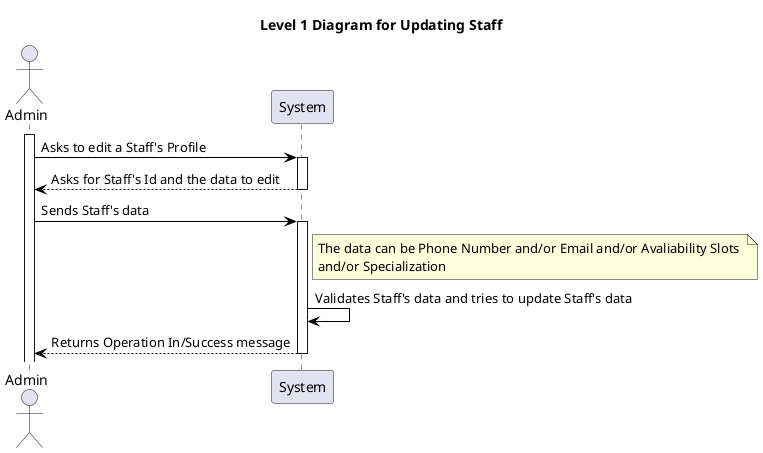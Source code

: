 @startuml level_1

title Level 1 Diagram for Updating Staff

hide empty members
'skinparam Linetype ortho

skinparam class {
    BackgroundColor<<valueObject>> #D6EAF8
    BackgroundColor<<root>> #FDEBD0
    BackgroundColor<<service>> #D1F2EB
    BackgroundColor #FEF9E7
    ArrowColor Black
}

skinparam package {
    BackgroundColor #EBF5FB
}

actor Admin as A

activate A
A -> System: Asks to edit a Staff's Profile
activate System
System --> A: Asks for Staff's Id and the data to edit
deactivate System
A -> System: Sends Staff's data
note right of System: The data can be Phone Number and/or Email and/or Avaliability Slots \nand/or Specialization
activate System
System -> System: Validates Staff's data and tries to update Staff's data
System --> A: Returns Operation In/Success message
deactivate System

@enduml